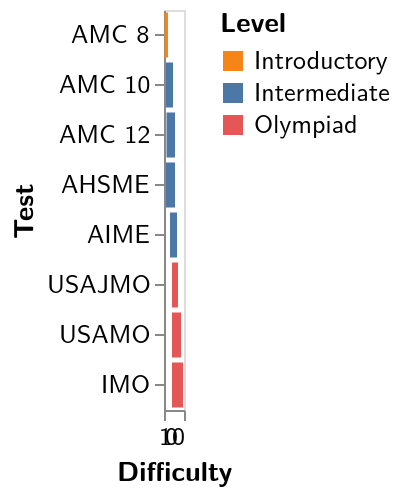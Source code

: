 {
  "$schema": "https://vega.github.io/schema/vega-lite/v5.json",
  "description": "A simple bar chart with ranged data (aka Gantt Chart).",
  "data": {
    "values": [
      {
        "Test": "AMC 8",
        "Start difficulty": 0.25,
        "End difficulty": 2,
        "Level": "Introductory"
      },
      {
        "Test": "AMC 10",
        "Start difficulty": 1,
        "End difficulty": 4.5,
        "Level": "Intermediate"
      },
      {
        "Test": "AMC 12",
        "Start difficulty": 1.25,
        "End difficulty": 5.5,
        "Level": "Intermediate"
      },
      {
        "Test": "AHSME",
        "Start difficulty": 1,
        "End difficulty": 5.5,
        "Level": "Intermediate"
      },
      {
        "Test": "AIME",
        "Start difficulty": 3,
        "End difficulty": 6.5,
        "Level": "Intermediate"
      },
      {
        "Test": "USAJMO",
        "Start difficulty": 4,
        "End difficulty": 7,
        "Level": "Olympiad"
      },
      {
        "Test": "USAMO",
        "Start difficulty": 4,
        "End difficulty": 8.5,
        "Level": "Olympiad"
      },
      {
        "Test": "IMO",
        "Start difficulty": 4,
        "End difficulty": 9.5,
        "Level": "Olympiad"
      }
    ]
  },
  "mark": "bar",
  "encoding": {
    "y": {
      "field": "Test",
      "type": "ordinal",
      "sort": {
        "order": null
      },
      "axis": {
        "titleFontSize": 14,
        "labelFontSize": 13
      }
    },
    "x": {
      "field": "Start difficulty",
      "type": "quantitative",
      "axis": {
        "tickMinStep": 1,
        "titleFontSize": 14,
        "labelFontSize": 13,
        "title": "Difficulty"
      }
    },
    "x2": {
      "field": "End difficulty"
    },
    "color": {
      "type": "nominal",
      "field": "Level",
      "scale": {
        "domain": [
          "Introductory",
          "Intermediate",
          "Olympiad"
        ],
        "range": [
          "#f58518",
          "#4c78a8",
          "#e45756"
        ]
      },
      "sort": {
        "order": null
      },
      "legend": {
        "titleFontSize": 14,
        "labelFontSize": 13
      }
    }
  },
  "width": "container",
  "height": 200,
  "background": null,
  "config": {
    "font": "'Latin Modern Sans', sans-serif"
  }
}